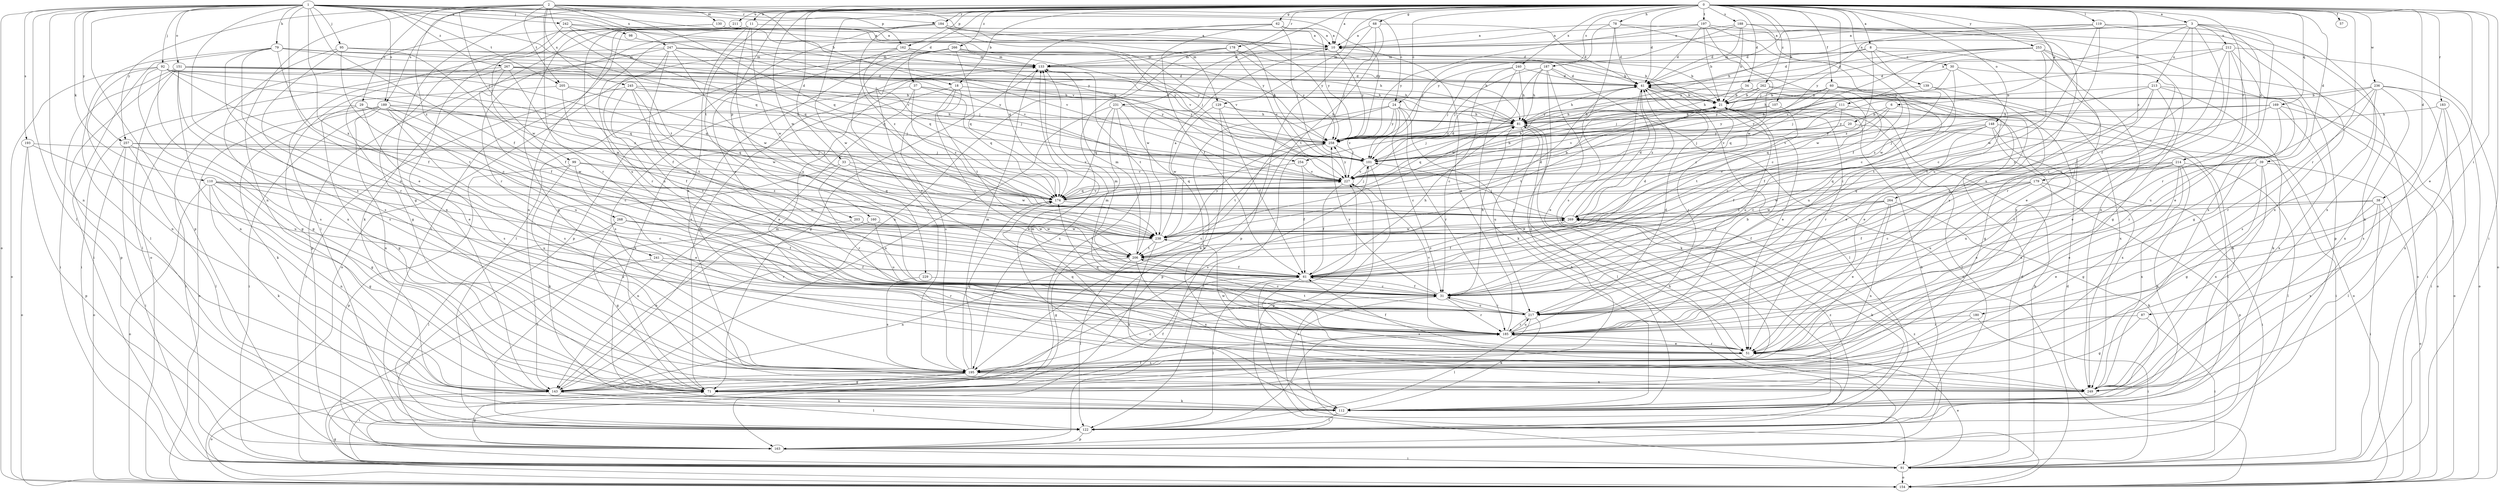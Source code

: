 strict digraph  {
0;
1;
2;
3;
6;
8;
10;
11;
18;
20;
21;
24;
29;
30;
31;
33;
34;
37;
38;
39;
41;
51;
57;
60;
61;
62;
68;
71;
78;
79;
81;
87;
91;
92;
95;
98;
99;
101;
107;
110;
111;
112;
119;
122;
129;
130;
133;
139;
143;
148;
151;
154;
160;
162;
163;
169;
174;
178;
179;
180;
183;
184;
185;
187;
188;
189;
193;
195;
197;
203;
205;
206;
211;
212;
213;
214;
217;
227;
229;
231;
236;
238;
240;
241;
242;
245;
247;
249;
253;
254;
257;
258;
262;
264;
266;
267;
268;
269;
0 -> 3  [label=a];
0 -> 6  [label=a];
0 -> 8  [label=a];
0 -> 10  [label=a];
0 -> 11  [label=b];
0 -> 18  [label=b];
0 -> 24  [label=c];
0 -> 33  [label=d];
0 -> 34  [label=d];
0 -> 37  [label=d];
0 -> 38  [label=d];
0 -> 39  [label=d];
0 -> 41  [label=d];
0 -> 51  [label=e];
0 -> 57  [label=f];
0 -> 60  [label=f];
0 -> 62  [label=g];
0 -> 68  [label=g];
0 -> 71  [label=g];
0 -> 78  [label=h];
0 -> 87  [label=i];
0 -> 91  [label=i];
0 -> 107  [label=k];
0 -> 119  [label=l];
0 -> 129  [label=m];
0 -> 139  [label=n];
0 -> 148  [label=o];
0 -> 160  [label=p];
0 -> 162  [label=p];
0 -> 169  [label=q];
0 -> 178  [label=r];
0 -> 179  [label=r];
0 -> 180  [label=r];
0 -> 183  [label=r];
0 -> 184  [label=r];
0 -> 187  [label=s];
0 -> 188  [label=s];
0 -> 189  [label=s];
0 -> 197  [label=t];
0 -> 203  [label=t];
0 -> 211  [label=u];
0 -> 229  [label=w];
0 -> 231  [label=w];
0 -> 236  [label=w];
0 -> 238  [label=w];
0 -> 240  [label=x];
0 -> 253  [label=y];
0 -> 254  [label=y];
0 -> 262  [label=z];
0 -> 264  [label=z];
0 -> 266  [label=z];
1 -> 51  [label=e];
1 -> 61  [label=f];
1 -> 79  [label=h];
1 -> 92  [label=j];
1 -> 95  [label=j];
1 -> 98  [label=j];
1 -> 110  [label=k];
1 -> 122  [label=l];
1 -> 143  [label=n];
1 -> 151  [label=o];
1 -> 154  [label=o];
1 -> 162  [label=p];
1 -> 163  [label=p];
1 -> 174  [label=q];
1 -> 184  [label=r];
1 -> 189  [label=s];
1 -> 193  [label=s];
1 -> 195  [label=s];
1 -> 205  [label=t];
1 -> 227  [label=v];
1 -> 241  [label=x];
1 -> 242  [label=x];
1 -> 254  [label=y];
1 -> 257  [label=y];
1 -> 267  [label=z];
2 -> 18  [label=b];
2 -> 24  [label=c];
2 -> 29  [label=c];
2 -> 99  [label=j];
2 -> 129  [label=m];
2 -> 130  [label=m];
2 -> 143  [label=n];
2 -> 174  [label=q];
2 -> 185  [label=r];
2 -> 205  [label=t];
2 -> 206  [label=t];
2 -> 245  [label=x];
2 -> 247  [label=x];
2 -> 257  [label=y];
2 -> 258  [label=y];
2 -> 268  [label=z];
3 -> 10  [label=a];
3 -> 61  [label=f];
3 -> 81  [label=h];
3 -> 111  [label=k];
3 -> 185  [label=r];
3 -> 212  [label=u];
3 -> 213  [label=u];
3 -> 214  [label=u];
3 -> 217  [label=u];
3 -> 249  [label=x];
6 -> 20  [label=b];
6 -> 174  [label=q];
6 -> 185  [label=r];
6 -> 227  [label=v];
8 -> 30  [label=c];
8 -> 41  [label=d];
8 -> 51  [label=e];
8 -> 133  [label=m];
8 -> 238  [label=w];
8 -> 269  [label=z];
10 -> 133  [label=m];
10 -> 238  [label=w];
10 -> 258  [label=y];
11 -> 10  [label=a];
11 -> 51  [label=e];
11 -> 112  [label=k];
11 -> 122  [label=l];
11 -> 143  [label=n];
11 -> 217  [label=u];
11 -> 238  [label=w];
18 -> 21  [label=b];
18 -> 31  [label=c];
18 -> 112  [label=k];
18 -> 195  [label=s];
18 -> 206  [label=t];
18 -> 258  [label=y];
20 -> 91  [label=i];
20 -> 101  [label=j];
20 -> 258  [label=y];
21 -> 81  [label=h];
21 -> 122  [label=l];
21 -> 185  [label=r];
21 -> 206  [label=t];
21 -> 217  [label=u];
24 -> 31  [label=c];
24 -> 51  [label=e];
24 -> 81  [label=h];
24 -> 143  [label=n];
24 -> 185  [label=r];
24 -> 195  [label=s];
24 -> 227  [label=v];
24 -> 258  [label=y];
29 -> 31  [label=c];
29 -> 71  [label=g];
29 -> 81  [label=h];
29 -> 91  [label=i];
29 -> 101  [label=j];
29 -> 195  [label=s];
30 -> 31  [label=c];
30 -> 41  [label=d];
30 -> 154  [label=o];
30 -> 227  [label=v];
30 -> 238  [label=w];
31 -> 61  [label=f];
31 -> 81  [label=h];
31 -> 91  [label=i];
31 -> 133  [label=m];
31 -> 185  [label=r];
31 -> 217  [label=u];
31 -> 258  [label=y];
33 -> 112  [label=k];
33 -> 185  [label=r];
33 -> 227  [label=v];
33 -> 238  [label=w];
34 -> 21  [label=b];
34 -> 51  [label=e];
34 -> 81  [label=h];
37 -> 21  [label=b];
37 -> 51  [label=e];
37 -> 174  [label=q];
37 -> 195  [label=s];
37 -> 258  [label=y];
37 -> 269  [label=z];
38 -> 51  [label=e];
38 -> 61  [label=f];
38 -> 91  [label=i];
38 -> 154  [label=o];
38 -> 249  [label=x];
38 -> 269  [label=z];
39 -> 51  [label=e];
39 -> 71  [label=g];
39 -> 122  [label=l];
39 -> 174  [label=q];
39 -> 227  [label=v];
39 -> 249  [label=x];
41 -> 21  [label=b];
41 -> 51  [label=e];
41 -> 81  [label=h];
41 -> 112  [label=k];
41 -> 122  [label=l];
41 -> 185  [label=r];
41 -> 269  [label=z];
51 -> 61  [label=f];
51 -> 174  [label=q];
51 -> 185  [label=r];
51 -> 195  [label=s];
51 -> 238  [label=w];
60 -> 21  [label=b];
60 -> 51  [label=e];
60 -> 71  [label=g];
60 -> 81  [label=h];
60 -> 174  [label=q];
60 -> 217  [label=u];
60 -> 258  [label=y];
61 -> 31  [label=c];
61 -> 41  [label=d];
61 -> 81  [label=h];
61 -> 122  [label=l];
61 -> 249  [label=x];
61 -> 269  [label=z];
62 -> 10  [label=a];
62 -> 61  [label=f];
62 -> 101  [label=j];
62 -> 163  [label=p];
62 -> 174  [label=q];
62 -> 258  [label=y];
68 -> 10  [label=a];
68 -> 41  [label=d];
68 -> 101  [label=j];
68 -> 163  [label=p];
68 -> 206  [label=t];
71 -> 61  [label=f];
71 -> 112  [label=k];
71 -> 133  [label=m];
71 -> 185  [label=r];
78 -> 10  [label=a];
78 -> 31  [label=c];
78 -> 41  [label=d];
78 -> 101  [label=j];
78 -> 195  [label=s];
78 -> 249  [label=x];
79 -> 61  [label=f];
79 -> 81  [label=h];
79 -> 91  [label=i];
79 -> 122  [label=l];
79 -> 133  [label=m];
79 -> 195  [label=s];
79 -> 217  [label=u];
79 -> 227  [label=v];
81 -> 21  [label=b];
81 -> 101  [label=j];
81 -> 122  [label=l];
81 -> 174  [label=q];
81 -> 217  [label=u];
81 -> 258  [label=y];
87 -> 71  [label=g];
87 -> 91  [label=i];
87 -> 185  [label=r];
91 -> 21  [label=b];
91 -> 41  [label=d];
91 -> 51  [label=e];
91 -> 154  [label=o];
91 -> 227  [label=v];
92 -> 41  [label=d];
92 -> 71  [label=g];
92 -> 81  [label=h];
92 -> 143  [label=n];
92 -> 154  [label=o];
92 -> 174  [label=q];
92 -> 195  [label=s];
92 -> 206  [label=t];
92 -> 269  [label=z];
95 -> 31  [label=c];
95 -> 61  [label=f];
95 -> 133  [label=m];
95 -> 185  [label=r];
95 -> 249  [label=x];
95 -> 258  [label=y];
98 -> 227  [label=v];
99 -> 51  [label=e];
99 -> 163  [label=p];
99 -> 227  [label=v];
99 -> 249  [label=x];
99 -> 269  [label=z];
101 -> 21  [label=b];
101 -> 163  [label=p];
101 -> 195  [label=s];
101 -> 227  [label=v];
107 -> 81  [label=h];
107 -> 206  [label=t];
107 -> 227  [label=v];
110 -> 31  [label=c];
110 -> 71  [label=g];
110 -> 112  [label=k];
110 -> 143  [label=n];
110 -> 154  [label=o];
110 -> 174  [label=q];
110 -> 217  [label=u];
110 -> 238  [label=w];
111 -> 81  [label=h];
111 -> 154  [label=o];
111 -> 227  [label=v];
111 -> 258  [label=y];
111 -> 269  [label=z];
112 -> 81  [label=h];
112 -> 122  [label=l];
112 -> 269  [label=z];
119 -> 10  [label=a];
119 -> 31  [label=c];
119 -> 41  [label=d];
119 -> 101  [label=j];
119 -> 112  [label=k];
119 -> 217  [label=u];
119 -> 249  [label=x];
122 -> 21  [label=b];
122 -> 163  [label=p];
122 -> 185  [label=r];
129 -> 61  [label=f];
129 -> 81  [label=h];
129 -> 163  [label=p];
129 -> 238  [label=w];
130 -> 10  [label=a];
130 -> 122  [label=l];
130 -> 154  [label=o];
130 -> 227  [label=v];
130 -> 258  [label=y];
133 -> 41  [label=d];
133 -> 71  [label=g];
133 -> 206  [label=t];
139 -> 21  [label=b];
139 -> 61  [label=f];
139 -> 112  [label=k];
143 -> 112  [label=k];
143 -> 122  [label=l];
143 -> 133  [label=m];
143 -> 154  [label=o];
148 -> 31  [label=c];
148 -> 61  [label=f];
148 -> 101  [label=j];
148 -> 122  [label=l];
148 -> 143  [label=n];
148 -> 217  [label=u];
148 -> 249  [label=x];
148 -> 258  [label=y];
151 -> 41  [label=d];
151 -> 81  [label=h];
151 -> 91  [label=i];
151 -> 101  [label=j];
151 -> 122  [label=l];
151 -> 143  [label=n];
151 -> 163  [label=p];
151 -> 174  [label=q];
151 -> 195  [label=s];
154 -> 41  [label=d];
154 -> 71  [label=g];
160 -> 143  [label=n];
160 -> 217  [label=u];
160 -> 238  [label=w];
162 -> 21  [label=b];
162 -> 31  [label=c];
162 -> 133  [label=m];
162 -> 154  [label=o];
162 -> 174  [label=q];
162 -> 258  [label=y];
163 -> 71  [label=g];
163 -> 81  [label=h];
163 -> 91  [label=i];
163 -> 269  [label=z];
169 -> 81  [label=h];
169 -> 154  [label=o];
169 -> 185  [label=r];
169 -> 249  [label=x];
169 -> 258  [label=y];
169 -> 269  [label=z];
174 -> 21  [label=b];
174 -> 101  [label=j];
174 -> 143  [label=n];
174 -> 227  [label=v];
174 -> 269  [label=z];
178 -> 81  [label=h];
178 -> 112  [label=k];
178 -> 133  [label=m];
178 -> 143  [label=n];
178 -> 227  [label=v];
178 -> 258  [label=y];
179 -> 31  [label=c];
179 -> 91  [label=i];
179 -> 163  [label=p];
179 -> 174  [label=q];
179 -> 217  [label=u];
179 -> 238  [label=w];
180 -> 91  [label=i];
180 -> 185  [label=r];
180 -> 195  [label=s];
183 -> 81  [label=h];
183 -> 91  [label=i];
183 -> 195  [label=s];
183 -> 249  [label=x];
184 -> 10  [label=a];
184 -> 101  [label=j];
184 -> 185  [label=r];
184 -> 217  [label=u];
184 -> 227  [label=v];
184 -> 258  [label=y];
184 -> 269  [label=z];
185 -> 10  [label=a];
185 -> 21  [label=b];
185 -> 41  [label=d];
185 -> 51  [label=e];
185 -> 133  [label=m];
185 -> 174  [label=q];
185 -> 206  [label=t];
185 -> 217  [label=u];
185 -> 227  [label=v];
187 -> 41  [label=d];
187 -> 51  [label=e];
187 -> 81  [label=h];
187 -> 101  [label=j];
187 -> 143  [label=n];
187 -> 154  [label=o];
187 -> 238  [label=w];
188 -> 10  [label=a];
188 -> 21  [label=b];
188 -> 31  [label=c];
188 -> 41  [label=d];
188 -> 163  [label=p];
188 -> 195  [label=s];
188 -> 258  [label=y];
189 -> 81  [label=h];
189 -> 91  [label=i];
189 -> 112  [label=k];
189 -> 143  [label=n];
189 -> 154  [label=o];
189 -> 174  [label=q];
189 -> 195  [label=s];
189 -> 217  [label=u];
189 -> 238  [label=w];
193 -> 101  [label=j];
193 -> 154  [label=o];
193 -> 163  [label=p];
193 -> 217  [label=u];
195 -> 31  [label=c];
195 -> 71  [label=g];
195 -> 91  [label=i];
195 -> 133  [label=m];
195 -> 143  [label=n];
195 -> 174  [label=q];
195 -> 249  [label=x];
197 -> 10  [label=a];
197 -> 21  [label=b];
197 -> 41  [label=d];
197 -> 61  [label=f];
197 -> 238  [label=w];
197 -> 249  [label=x];
197 -> 258  [label=y];
203 -> 122  [label=l];
203 -> 206  [label=t];
203 -> 238  [label=w];
205 -> 21  [label=b];
205 -> 51  [label=e];
205 -> 61  [label=f];
205 -> 269  [label=z];
206 -> 61  [label=f];
206 -> 122  [label=l];
206 -> 133  [label=m];
206 -> 143  [label=n];
206 -> 249  [label=x];
211 -> 10  [label=a];
211 -> 71  [label=g];
211 -> 143  [label=n];
211 -> 185  [label=r];
212 -> 31  [label=c];
212 -> 51  [label=e];
212 -> 71  [label=g];
212 -> 133  [label=m];
212 -> 154  [label=o];
212 -> 185  [label=r];
212 -> 258  [label=y];
213 -> 21  [label=b];
213 -> 31  [label=c];
213 -> 51  [label=e];
213 -> 112  [label=k];
213 -> 154  [label=o];
213 -> 206  [label=t];
213 -> 269  [label=z];
214 -> 51  [label=e];
214 -> 71  [label=g];
214 -> 112  [label=k];
214 -> 122  [label=l];
214 -> 217  [label=u];
214 -> 227  [label=v];
214 -> 238  [label=w];
214 -> 249  [label=x];
217 -> 31  [label=c];
217 -> 112  [label=k];
217 -> 122  [label=l];
217 -> 185  [label=r];
227 -> 21  [label=b];
227 -> 41  [label=d];
227 -> 61  [label=f];
227 -> 154  [label=o];
227 -> 174  [label=q];
227 -> 258  [label=y];
229 -> 31  [label=c];
229 -> 195  [label=s];
231 -> 81  [label=h];
231 -> 91  [label=i];
231 -> 143  [label=n];
231 -> 174  [label=q];
231 -> 195  [label=s];
231 -> 249  [label=x];
236 -> 21  [label=b];
236 -> 91  [label=i];
236 -> 101  [label=j];
236 -> 154  [label=o];
236 -> 185  [label=r];
236 -> 195  [label=s];
236 -> 217  [label=u];
236 -> 249  [label=x];
238 -> 10  [label=a];
238 -> 41  [label=d];
238 -> 71  [label=g];
238 -> 112  [label=k];
238 -> 206  [label=t];
238 -> 258  [label=y];
240 -> 31  [label=c];
240 -> 41  [label=d];
240 -> 81  [label=h];
240 -> 101  [label=j];
240 -> 112  [label=k];
241 -> 61  [label=f];
241 -> 91  [label=i];
241 -> 185  [label=r];
242 -> 10  [label=a];
242 -> 41  [label=d];
242 -> 174  [label=q];
242 -> 227  [label=v];
242 -> 238  [label=w];
245 -> 21  [label=b];
245 -> 31  [label=c];
245 -> 91  [label=i];
245 -> 101  [label=j];
245 -> 206  [label=t];
245 -> 238  [label=w];
247 -> 21  [label=b];
247 -> 61  [label=f];
247 -> 71  [label=g];
247 -> 133  [label=m];
247 -> 163  [label=p];
247 -> 174  [label=q];
247 -> 217  [label=u];
247 -> 238  [label=w];
249 -> 133  [label=m];
253 -> 41  [label=d];
253 -> 71  [label=g];
253 -> 133  [label=m];
253 -> 195  [label=s];
253 -> 217  [label=u];
253 -> 227  [label=v];
253 -> 238  [label=w];
253 -> 258  [label=y];
254 -> 61  [label=f];
254 -> 174  [label=q];
254 -> 227  [label=v];
257 -> 71  [label=g];
257 -> 91  [label=i];
257 -> 101  [label=j];
257 -> 122  [label=l];
257 -> 154  [label=o];
257 -> 227  [label=v];
258 -> 101  [label=j];
258 -> 122  [label=l];
258 -> 206  [label=t];
262 -> 21  [label=b];
262 -> 31  [label=c];
262 -> 101  [label=j];
262 -> 249  [label=x];
262 -> 258  [label=y];
264 -> 51  [label=e];
264 -> 61  [label=f];
264 -> 112  [label=k];
264 -> 143  [label=n];
264 -> 206  [label=t];
264 -> 269  [label=z];
266 -> 21  [label=b];
266 -> 101  [label=j];
266 -> 122  [label=l];
266 -> 133  [label=m];
266 -> 174  [label=q];
266 -> 185  [label=r];
266 -> 195  [label=s];
266 -> 249  [label=x];
267 -> 41  [label=d];
267 -> 61  [label=f];
267 -> 71  [label=g];
267 -> 81  [label=h];
267 -> 91  [label=i];
267 -> 238  [label=w];
267 -> 258  [label=y];
268 -> 61  [label=f];
268 -> 71  [label=g];
268 -> 122  [label=l];
268 -> 185  [label=r];
268 -> 238  [label=w];
269 -> 41  [label=d];
269 -> 61  [label=f];
269 -> 101  [label=j];
269 -> 112  [label=k];
269 -> 238  [label=w];
}
